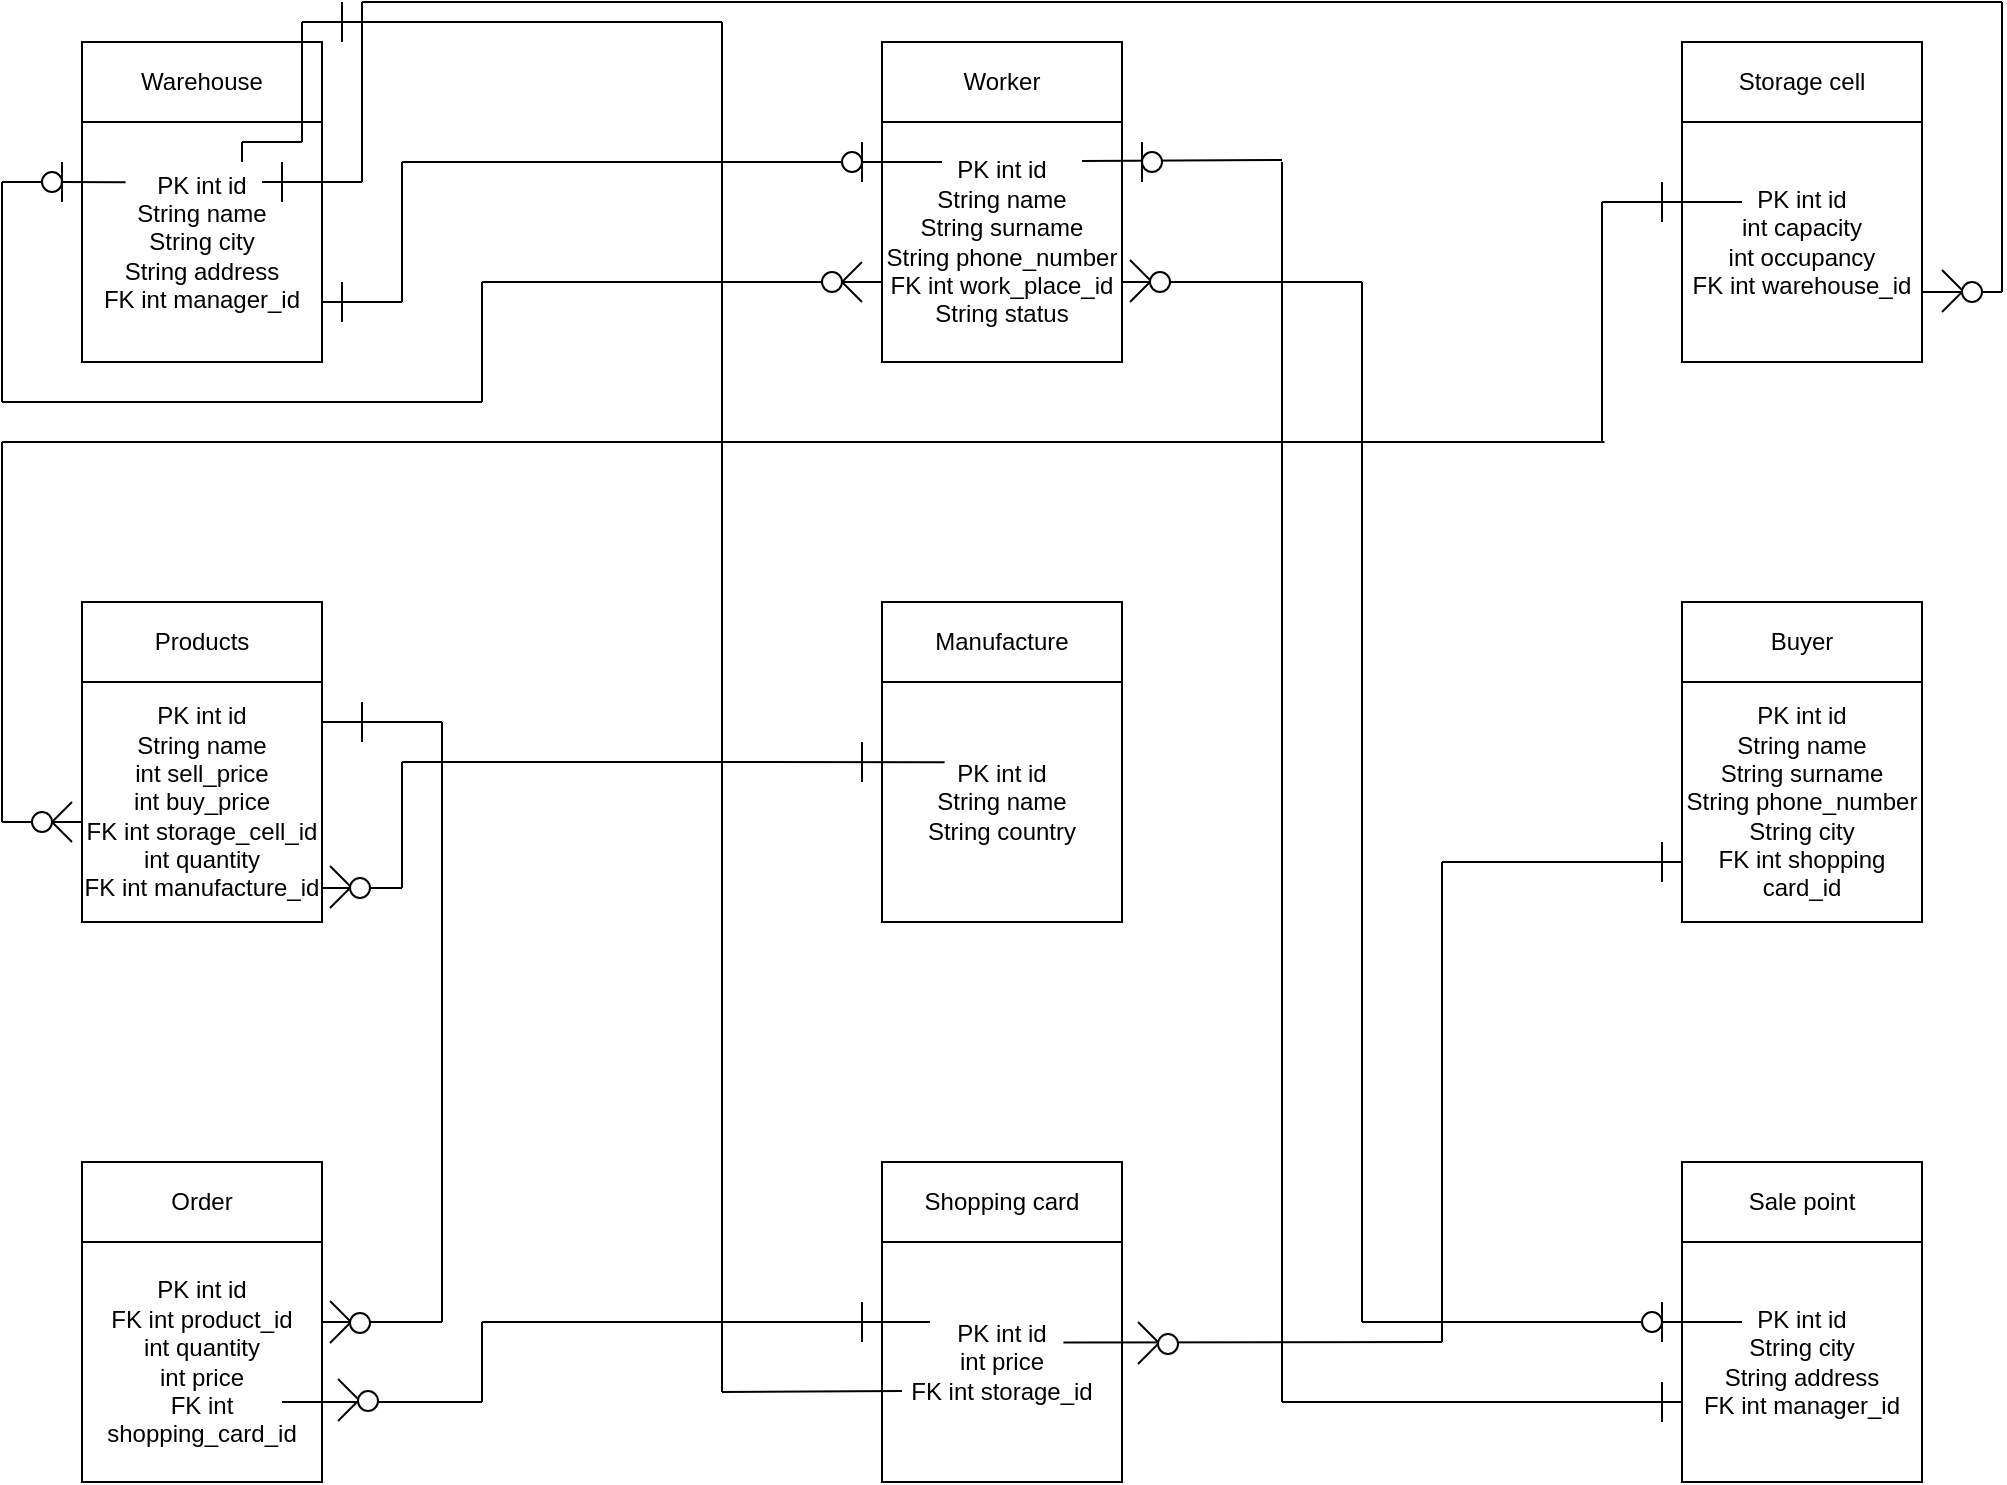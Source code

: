 <mxfile version="27.0.2">
  <diagram name="Страница — 1" id="G1mWfj3HWtl1cWuidy7B">
    <mxGraphModel dx="2209" dy="1365" grid="1" gridSize="10" guides="1" tooltips="1" connect="1" arrows="1" fold="1" page="1" pageScale="1" pageWidth="1169" pageHeight="827" math="0" shadow="0">
      <root>
        <mxCell id="0" />
        <mxCell id="1" parent="0" />
        <mxCell id="dT1AY3O0rSAX_KdIzqFm-9" value="Warehouse" style="rounded=0;whiteSpace=wrap;html=1;" vertex="1" parent="1">
          <mxGeometry x="120" y="40" width="120" height="40" as="geometry" />
        </mxCell>
        <mxCell id="dT1AY3O0rSAX_KdIzqFm-10" value="PK int id&lt;div&gt;String name&lt;/div&gt;&lt;div&gt;String city&lt;/div&gt;&lt;div&gt;String address&lt;/div&gt;&lt;div&gt;FK int manager_id&lt;/div&gt;" style="rounded=0;whiteSpace=wrap;html=1;" vertex="1" parent="1">
          <mxGeometry x="120" y="80" width="120" height="120" as="geometry" />
        </mxCell>
        <mxCell id="dT1AY3O0rSAX_KdIzqFm-11" value="Worker" style="rounded=0;whiteSpace=wrap;html=1;" vertex="1" parent="1">
          <mxGeometry x="520" y="40" width="120" height="40" as="geometry" />
        </mxCell>
        <mxCell id="dT1AY3O0rSAX_KdIzqFm-12" value="PK int id&lt;div&gt;String name&lt;/div&gt;&lt;div&gt;String surname&lt;/div&gt;&lt;div&gt;String phone_number&lt;/div&gt;&lt;div&gt;FK int work_place_id&lt;/div&gt;&lt;div&gt;String status&lt;/div&gt;" style="rounded=0;whiteSpace=wrap;html=1;" vertex="1" parent="1">
          <mxGeometry x="520" y="80" width="120" height="120" as="geometry" />
        </mxCell>
        <mxCell id="dT1AY3O0rSAX_KdIzqFm-13" value="Storage cell" style="rounded=0;whiteSpace=wrap;html=1;" vertex="1" parent="1">
          <mxGeometry x="920" y="40" width="120" height="40" as="geometry" />
        </mxCell>
        <mxCell id="dT1AY3O0rSAX_KdIzqFm-14" value="PK int id&lt;div&gt;int capacity&lt;/div&gt;&lt;div&gt;int occupancy&lt;/div&gt;&lt;div&gt;FK int warehouse_id&lt;/div&gt;" style="rounded=0;whiteSpace=wrap;html=1;" vertex="1" parent="1">
          <mxGeometry x="920" y="80" width="120" height="120" as="geometry" />
        </mxCell>
        <mxCell id="dT1AY3O0rSAX_KdIzqFm-15" value="Shopping card" style="rounded=0;whiteSpace=wrap;html=1;" vertex="1" parent="1">
          <mxGeometry x="520" y="600" width="120" height="40" as="geometry" />
        </mxCell>
        <mxCell id="dT1AY3O0rSAX_KdIzqFm-16" value="PK int id&lt;div&gt;int price&lt;/div&gt;&lt;div&gt;FK int storage_id&lt;/div&gt;" style="rounded=0;whiteSpace=wrap;html=1;" vertex="1" parent="1">
          <mxGeometry x="520" y="640" width="120" height="120" as="geometry" />
        </mxCell>
        <mxCell id="dT1AY3O0rSAX_KdIzqFm-17" value="Sale point" style="rounded=0;whiteSpace=wrap;html=1;" vertex="1" parent="1">
          <mxGeometry x="920" y="600" width="120" height="40" as="geometry" />
        </mxCell>
        <mxCell id="dT1AY3O0rSAX_KdIzqFm-18" value="PK int id&lt;div&gt;String city&lt;/div&gt;&lt;div&gt;String address&lt;/div&gt;&lt;div&gt;FK int manager_id&lt;/div&gt;" style="rounded=0;whiteSpace=wrap;html=1;" vertex="1" parent="1">
          <mxGeometry x="920" y="640" width="120" height="120" as="geometry" />
        </mxCell>
        <mxCell id="dT1AY3O0rSAX_KdIzqFm-19" value="Products" style="rounded=0;whiteSpace=wrap;html=1;" vertex="1" parent="1">
          <mxGeometry x="120" y="320" width="120" height="40" as="geometry" />
        </mxCell>
        <mxCell id="dT1AY3O0rSAX_KdIzqFm-20" value="PK int id&lt;div&gt;String name&lt;/div&gt;&lt;div&gt;int sell_price&lt;/div&gt;&lt;div&gt;int buy_price&lt;/div&gt;&lt;div&gt;FK int storage_cell_id&lt;/div&gt;&lt;div&gt;int quantity&lt;/div&gt;&lt;div&gt;FK int manufacture_id&lt;/div&gt;" style="rounded=0;whiteSpace=wrap;html=1;" vertex="1" parent="1">
          <mxGeometry x="120" y="360" width="120" height="120" as="geometry" />
        </mxCell>
        <mxCell id="dT1AY3O0rSAX_KdIzqFm-21" value="Order" style="rounded=0;whiteSpace=wrap;html=1;" vertex="1" parent="1">
          <mxGeometry x="120" y="600" width="120" height="40" as="geometry" />
        </mxCell>
        <mxCell id="dT1AY3O0rSAX_KdIzqFm-22" value="PK int id&lt;div&gt;FK int product_id&lt;/div&gt;&lt;div&gt;int quantity&lt;/div&gt;&lt;div&gt;int price&lt;/div&gt;&lt;div&gt;FK int shopping_card_id&lt;/div&gt;" style="rounded=0;whiteSpace=wrap;html=1;" vertex="1" parent="1">
          <mxGeometry x="120" y="640" width="120" height="120" as="geometry" />
        </mxCell>
        <mxCell id="dT1AY3O0rSAX_KdIzqFm-23" value="Manufacture" style="rounded=0;whiteSpace=wrap;html=1;" vertex="1" parent="1">
          <mxGeometry x="520" y="320" width="120" height="40" as="geometry" />
        </mxCell>
        <mxCell id="dT1AY3O0rSAX_KdIzqFm-24" value="PK int id&lt;div&gt;String name&lt;/div&gt;&lt;div&gt;String country&lt;/div&gt;" style="rounded=0;whiteSpace=wrap;html=1;" vertex="1" parent="1">
          <mxGeometry x="520" y="360" width="120" height="120" as="geometry" />
        </mxCell>
        <mxCell id="dT1AY3O0rSAX_KdIzqFm-25" value="Buyer" style="rounded=0;whiteSpace=wrap;html=1;" vertex="1" parent="1">
          <mxGeometry x="920" y="320" width="120" height="40" as="geometry" />
        </mxCell>
        <mxCell id="dT1AY3O0rSAX_KdIzqFm-26" value="PK int id&lt;div&gt;String name&lt;/div&gt;&lt;div&gt;String surname&lt;/div&gt;&lt;div&gt;String phone_number&lt;/div&gt;&lt;div&gt;String city&lt;/div&gt;&lt;div&gt;FK int shopping card_id&lt;/div&gt;" style="rounded=0;whiteSpace=wrap;html=1;" vertex="1" parent="1">
          <mxGeometry x="920" y="360" width="120" height="120" as="geometry" />
        </mxCell>
        <mxCell id="dT1AY3O0rSAX_KdIzqFm-28" value="" style="endArrow=none;html=1;rounded=0;" edge="1" parent="1">
          <mxGeometry width="50" height="50" relative="1" as="geometry">
            <mxPoint x="240" y="170" as="sourcePoint" />
            <mxPoint x="280" y="170" as="targetPoint" />
          </mxGeometry>
        </mxCell>
        <mxCell id="dT1AY3O0rSAX_KdIzqFm-29" value="" style="endArrow=none;html=1;rounded=0;" edge="1" parent="1">
          <mxGeometry width="50" height="50" relative="1" as="geometry">
            <mxPoint x="280" y="170" as="sourcePoint" />
            <mxPoint x="280" y="100" as="targetPoint" />
          </mxGeometry>
        </mxCell>
        <mxCell id="dT1AY3O0rSAX_KdIzqFm-30" value="" style="endArrow=none;html=1;rounded=0;" edge="1" parent="1" source="dT1AY3O0rSAX_KdIzqFm-33">
          <mxGeometry width="50" height="50" relative="1" as="geometry">
            <mxPoint x="280" y="100" as="sourcePoint" />
            <mxPoint x="550" y="100" as="targetPoint" />
          </mxGeometry>
        </mxCell>
        <mxCell id="dT1AY3O0rSAX_KdIzqFm-31" value="" style="endArrow=none;html=1;rounded=0;" edge="1" parent="1">
          <mxGeometry width="50" height="50" relative="1" as="geometry">
            <mxPoint x="250" y="180" as="sourcePoint" />
            <mxPoint x="250" y="160" as="targetPoint" />
          </mxGeometry>
        </mxCell>
        <mxCell id="dT1AY3O0rSAX_KdIzqFm-32" value="" style="endArrow=none;html=1;rounded=0;" edge="1" parent="1">
          <mxGeometry width="50" height="50" relative="1" as="geometry">
            <mxPoint x="510" y="110" as="sourcePoint" />
            <mxPoint x="510" y="90" as="targetPoint" />
          </mxGeometry>
        </mxCell>
        <mxCell id="dT1AY3O0rSAX_KdIzqFm-34" value="" style="endArrow=none;html=1;rounded=0;" edge="1" parent="1" target="dT1AY3O0rSAX_KdIzqFm-33">
          <mxGeometry width="50" height="50" relative="1" as="geometry">
            <mxPoint x="280" y="100" as="sourcePoint" />
            <mxPoint x="550" y="100" as="targetPoint" />
          </mxGeometry>
        </mxCell>
        <mxCell id="dT1AY3O0rSAX_KdIzqFm-33" value="" style="ellipse;whiteSpace=wrap;html=1;aspect=fixed;" vertex="1" parent="1">
          <mxGeometry x="500" y="95" width="10" height="10" as="geometry" />
        </mxCell>
        <mxCell id="dT1AY3O0rSAX_KdIzqFm-35" value="" style="endArrow=none;html=1;rounded=0;" edge="1" parent="1">
          <mxGeometry width="50" height="50" relative="1" as="geometry">
            <mxPoint x="720" y="720" as="sourcePoint" />
            <mxPoint x="920" y="720" as="targetPoint" />
          </mxGeometry>
        </mxCell>
        <mxCell id="dT1AY3O0rSAX_KdIzqFm-36" value="" style="endArrow=none;html=1;rounded=0;" edge="1" parent="1">
          <mxGeometry width="50" height="50" relative="1" as="geometry">
            <mxPoint x="720" y="720" as="sourcePoint" />
            <mxPoint x="720" y="100" as="targetPoint" />
          </mxGeometry>
        </mxCell>
        <mxCell id="dT1AY3O0rSAX_KdIzqFm-37" value="" style="endArrow=none;html=1;rounded=0;" edge="1" parent="1">
          <mxGeometry width="50" height="50" relative="1" as="geometry">
            <mxPoint x="620" y="99.44" as="sourcePoint" />
            <mxPoint x="720" y="99" as="targetPoint" />
          </mxGeometry>
        </mxCell>
        <mxCell id="dT1AY3O0rSAX_KdIzqFm-40" value="" style="endArrow=none;html=1;rounded=0;" edge="1" parent="1">
          <mxGeometry width="50" height="50" relative="1" as="geometry">
            <mxPoint x="650" y="110" as="sourcePoint" />
            <mxPoint x="650" y="90" as="targetPoint" />
          </mxGeometry>
        </mxCell>
        <mxCell id="dT1AY3O0rSAX_KdIzqFm-41" value="" style="ellipse;whiteSpace=wrap;html=1;aspect=fixed;" vertex="1" parent="1">
          <mxGeometry x="650" y="95" width="10" height="10" as="geometry" />
        </mxCell>
        <mxCell id="dT1AY3O0rSAX_KdIzqFm-42" value="" style="endArrow=none;html=1;rounded=0;" edge="1" parent="1">
          <mxGeometry width="50" height="50" relative="1" as="geometry">
            <mxPoint x="910" y="730" as="sourcePoint" />
            <mxPoint x="910" y="710" as="targetPoint" />
          </mxGeometry>
        </mxCell>
        <mxCell id="dT1AY3O0rSAX_KdIzqFm-43" value="" style="endArrow=none;html=1;rounded=0;" edge="1" parent="1" source="dT1AY3O0rSAX_KdIzqFm-51">
          <mxGeometry width="50" height="50" relative="1" as="geometry">
            <mxPoint x="1040" y="165" as="sourcePoint" />
            <mxPoint x="1080" y="165" as="targetPoint" />
          </mxGeometry>
        </mxCell>
        <mxCell id="dT1AY3O0rSAX_KdIzqFm-44" value="" style="endArrow=none;html=1;rounded=0;" edge="1" parent="1">
          <mxGeometry width="50" height="50" relative="1" as="geometry">
            <mxPoint x="1080" y="165" as="sourcePoint" />
            <mxPoint x="1080" y="20" as="targetPoint" />
          </mxGeometry>
        </mxCell>
        <mxCell id="dT1AY3O0rSAX_KdIzqFm-45" value="" style="endArrow=none;html=1;rounded=0;" edge="1" parent="1">
          <mxGeometry width="50" height="50" relative="1" as="geometry">
            <mxPoint x="260" y="20" as="sourcePoint" />
            <mxPoint x="1080" y="20" as="targetPoint" />
          </mxGeometry>
        </mxCell>
        <mxCell id="dT1AY3O0rSAX_KdIzqFm-46" value="" style="endArrow=none;html=1;rounded=0;" edge="1" parent="1">
          <mxGeometry width="50" height="50" relative="1" as="geometry">
            <mxPoint x="260" y="110" as="sourcePoint" />
            <mxPoint x="260" y="20" as="targetPoint" />
          </mxGeometry>
        </mxCell>
        <mxCell id="dT1AY3O0rSAX_KdIzqFm-47" value="" style="endArrow=none;html=1;rounded=0;" edge="1" parent="1">
          <mxGeometry width="50" height="50" relative="1" as="geometry">
            <mxPoint x="260" y="110" as="sourcePoint" />
            <mxPoint x="210" y="110" as="targetPoint" />
          </mxGeometry>
        </mxCell>
        <mxCell id="dT1AY3O0rSAX_KdIzqFm-48" value="" style="endArrow=none;html=1;rounded=0;" edge="1" parent="1">
          <mxGeometry width="50" height="50" relative="1" as="geometry">
            <mxPoint x="220" y="120" as="sourcePoint" />
            <mxPoint x="220" y="100" as="targetPoint" />
          </mxGeometry>
        </mxCell>
        <mxCell id="dT1AY3O0rSAX_KdIzqFm-49" value="" style="endArrow=none;html=1;rounded=0;" edge="1" parent="1">
          <mxGeometry width="50" height="50" relative="1" as="geometry">
            <mxPoint x="1050" y="175" as="sourcePoint" />
            <mxPoint x="1060" y="165" as="targetPoint" />
          </mxGeometry>
        </mxCell>
        <mxCell id="dT1AY3O0rSAX_KdIzqFm-50" value="" style="endArrow=none;html=1;rounded=0;" edge="1" parent="1">
          <mxGeometry width="50" height="50" relative="1" as="geometry">
            <mxPoint x="1060" y="164" as="sourcePoint" />
            <mxPoint x="1050" y="154" as="targetPoint" />
          </mxGeometry>
        </mxCell>
        <mxCell id="dT1AY3O0rSAX_KdIzqFm-52" value="" style="endArrow=none;html=1;rounded=0;" edge="1" parent="1" target="dT1AY3O0rSAX_KdIzqFm-51">
          <mxGeometry width="50" height="50" relative="1" as="geometry">
            <mxPoint x="1040" y="165" as="sourcePoint" />
            <mxPoint x="1080" y="165" as="targetPoint" />
          </mxGeometry>
        </mxCell>
        <mxCell id="dT1AY3O0rSAX_KdIzqFm-51" value="" style="ellipse;whiteSpace=wrap;html=1;aspect=fixed;" vertex="1" parent="1">
          <mxGeometry x="1060" y="160" width="10" height="10" as="geometry" />
        </mxCell>
        <mxCell id="dT1AY3O0rSAX_KdIzqFm-53" value="" style="endArrow=none;html=1;rounded=0;" edge="1" parent="1">
          <mxGeometry width="50" height="50" relative="1" as="geometry">
            <mxPoint x="320" y="160" as="sourcePoint" />
            <mxPoint x="520" y="160" as="targetPoint" />
          </mxGeometry>
        </mxCell>
        <mxCell id="dT1AY3O0rSAX_KdIzqFm-54" value="" style="endArrow=none;html=1;rounded=0;" edge="1" parent="1">
          <mxGeometry width="50" height="50" relative="1" as="geometry">
            <mxPoint x="320" y="220" as="sourcePoint" />
            <mxPoint x="320" y="160" as="targetPoint" />
          </mxGeometry>
        </mxCell>
        <mxCell id="dT1AY3O0rSAX_KdIzqFm-55" value="" style="endArrow=none;html=1;rounded=0;" edge="1" parent="1">
          <mxGeometry width="50" height="50" relative="1" as="geometry">
            <mxPoint x="80" y="220" as="sourcePoint" />
            <mxPoint x="320" y="220" as="targetPoint" />
          </mxGeometry>
        </mxCell>
        <mxCell id="dT1AY3O0rSAX_KdIzqFm-56" value="" style="endArrow=none;html=1;rounded=0;" edge="1" parent="1">
          <mxGeometry width="50" height="50" relative="1" as="geometry">
            <mxPoint x="80" y="220" as="sourcePoint" />
            <mxPoint x="80" y="110" as="targetPoint" />
          </mxGeometry>
        </mxCell>
        <mxCell id="dT1AY3O0rSAX_KdIzqFm-57" value="" style="endArrow=none;html=1;rounded=0;entryX=0.015;entryY=0.293;entryDx=0;entryDy=0;entryPerimeter=0;" edge="1" parent="1" source="dT1AY3O0rSAX_KdIzqFm-59">
          <mxGeometry width="50" height="50" relative="1" as="geometry">
            <mxPoint x="80" y="110" as="sourcePoint" />
            <mxPoint x="141.8" y="110.16" as="targetPoint" />
          </mxGeometry>
        </mxCell>
        <mxCell id="dT1AY3O0rSAX_KdIzqFm-58" value="" style="endArrow=none;html=1;rounded=0;" edge="1" parent="1">
          <mxGeometry width="50" height="50" relative="1" as="geometry">
            <mxPoint x="110" y="120" as="sourcePoint" />
            <mxPoint x="110" y="100" as="targetPoint" />
          </mxGeometry>
        </mxCell>
        <mxCell id="dT1AY3O0rSAX_KdIzqFm-60" value="" style="endArrow=none;html=1;rounded=0;" edge="1" parent="1" target="dT1AY3O0rSAX_KdIzqFm-59">
          <mxGeometry width="50" height="50" relative="1" as="geometry">
            <mxPoint x="80" y="110" as="sourcePoint" />
            <mxPoint x="120" y="110" as="targetPoint" />
          </mxGeometry>
        </mxCell>
        <mxCell id="dT1AY3O0rSAX_KdIzqFm-59" value="" style="ellipse;whiteSpace=wrap;html=1;aspect=fixed;" vertex="1" parent="1">
          <mxGeometry x="100" y="105" width="10" height="10" as="geometry" />
        </mxCell>
        <mxCell id="dT1AY3O0rSAX_KdIzqFm-61" value="" style="ellipse;whiteSpace=wrap;html=1;aspect=fixed;" vertex="1" parent="1">
          <mxGeometry x="490" y="155" width="10" height="10" as="geometry" />
        </mxCell>
        <mxCell id="dT1AY3O0rSAX_KdIzqFm-62" value="" style="endArrow=none;html=1;rounded=0;exitX=1;exitY=0.5;exitDx=0;exitDy=0;" edge="1" parent="1" source="dT1AY3O0rSAX_KdIzqFm-61">
          <mxGeometry width="50" height="50" relative="1" as="geometry">
            <mxPoint x="460" y="200" as="sourcePoint" />
            <mxPoint x="510" y="150" as="targetPoint" />
          </mxGeometry>
        </mxCell>
        <mxCell id="dT1AY3O0rSAX_KdIzqFm-63" value="" style="endArrow=none;html=1;rounded=0;" edge="1" parent="1">
          <mxGeometry width="50" height="50" relative="1" as="geometry">
            <mxPoint x="510" y="170" as="sourcePoint" />
            <mxPoint x="500" y="160" as="targetPoint" />
          </mxGeometry>
        </mxCell>
        <mxCell id="dT1AY3O0rSAX_KdIzqFm-64" value="" style="endArrow=none;html=1;rounded=0;" edge="1" parent="1">
          <mxGeometry width="50" height="50" relative="1" as="geometry">
            <mxPoint x="640" y="160" as="sourcePoint" />
            <mxPoint x="760" y="160" as="targetPoint" />
          </mxGeometry>
        </mxCell>
        <mxCell id="dT1AY3O0rSAX_KdIzqFm-65" value="" style="endArrow=none;html=1;rounded=0;" edge="1" parent="1">
          <mxGeometry width="50" height="50" relative="1" as="geometry">
            <mxPoint x="760" y="160" as="sourcePoint" />
            <mxPoint x="760" y="680" as="targetPoint" />
          </mxGeometry>
        </mxCell>
        <mxCell id="dT1AY3O0rSAX_KdIzqFm-66" value="" style="endArrow=none;html=1;rounded=0;" edge="1" parent="1">
          <mxGeometry width="50" height="50" relative="1" as="geometry">
            <mxPoint x="760" y="680" as="sourcePoint" />
            <mxPoint x="950" y="680" as="targetPoint" />
          </mxGeometry>
        </mxCell>
        <mxCell id="dT1AY3O0rSAX_KdIzqFm-67" value="" style="endArrow=none;html=1;rounded=0;" edge="1" parent="1">
          <mxGeometry width="50" height="50" relative="1" as="geometry">
            <mxPoint x="644" y="170" as="sourcePoint" />
            <mxPoint x="654" y="160" as="targetPoint" />
          </mxGeometry>
        </mxCell>
        <mxCell id="dT1AY3O0rSAX_KdIzqFm-68" value="" style="endArrow=none;html=1;rounded=0;" edge="1" parent="1">
          <mxGeometry width="50" height="50" relative="1" as="geometry">
            <mxPoint x="654" y="159" as="sourcePoint" />
            <mxPoint x="644" y="149" as="targetPoint" />
          </mxGeometry>
        </mxCell>
        <mxCell id="dT1AY3O0rSAX_KdIzqFm-69" value="" style="ellipse;whiteSpace=wrap;html=1;aspect=fixed;" vertex="1" parent="1">
          <mxGeometry x="654" y="155" width="10" height="10" as="geometry" />
        </mxCell>
        <mxCell id="dT1AY3O0rSAX_KdIzqFm-70" value="" style="ellipse;whiteSpace=wrap;html=1;aspect=fixed;" vertex="1" parent="1">
          <mxGeometry x="900" y="675" width="10" height="10" as="geometry" />
        </mxCell>
        <mxCell id="dT1AY3O0rSAX_KdIzqFm-71" value="" style="endArrow=none;html=1;rounded=0;" edge="1" parent="1">
          <mxGeometry width="50" height="50" relative="1" as="geometry">
            <mxPoint x="910" y="690" as="sourcePoint" />
            <mxPoint x="910" y="670" as="targetPoint" />
          </mxGeometry>
        </mxCell>
        <mxCell id="dT1AY3O0rSAX_KdIzqFm-72" value="" style="endArrow=none;html=1;rounded=0;" edge="1" parent="1">
          <mxGeometry width="50" height="50" relative="1" as="geometry">
            <mxPoint x="80" y="430" as="sourcePoint" />
            <mxPoint x="120" y="430" as="targetPoint" />
          </mxGeometry>
        </mxCell>
        <mxCell id="dT1AY3O0rSAX_KdIzqFm-73" value="" style="endArrow=none;html=1;rounded=0;" edge="1" parent="1">
          <mxGeometry width="50" height="50" relative="1" as="geometry">
            <mxPoint x="80" y="240" as="sourcePoint" />
            <mxPoint x="80" y="430" as="targetPoint" />
          </mxGeometry>
        </mxCell>
        <mxCell id="dT1AY3O0rSAX_KdIzqFm-75" value="" style="endArrow=none;html=1;rounded=0;" edge="1" parent="1">
          <mxGeometry width="50" height="50" relative="1" as="geometry">
            <mxPoint x="80" y="240" as="sourcePoint" />
            <mxPoint x="881.25" y="240" as="targetPoint" />
          </mxGeometry>
        </mxCell>
        <mxCell id="dT1AY3O0rSAX_KdIzqFm-76" value="" style="endArrow=none;html=1;rounded=0;" edge="1" parent="1">
          <mxGeometry width="50" height="50" relative="1" as="geometry">
            <mxPoint x="880" y="240" as="sourcePoint" />
            <mxPoint x="880" y="120" as="targetPoint" />
          </mxGeometry>
        </mxCell>
        <mxCell id="dT1AY3O0rSAX_KdIzqFm-77" value="" style="endArrow=none;html=1;rounded=0;" edge="1" parent="1">
          <mxGeometry width="50" height="50" relative="1" as="geometry">
            <mxPoint x="950" y="120" as="sourcePoint" />
            <mxPoint x="880" y="120" as="targetPoint" />
          </mxGeometry>
        </mxCell>
        <mxCell id="dT1AY3O0rSAX_KdIzqFm-78" value="" style="endArrow=none;html=1;rounded=0;" edge="1" parent="1">
          <mxGeometry width="50" height="50" relative="1" as="geometry">
            <mxPoint x="910" y="130" as="sourcePoint" />
            <mxPoint x="910" y="110" as="targetPoint" />
          </mxGeometry>
        </mxCell>
        <mxCell id="dT1AY3O0rSAX_KdIzqFm-82" value="" style="ellipse;whiteSpace=wrap;html=1;aspect=fixed;" vertex="1" parent="1">
          <mxGeometry x="95" y="425" width="10" height="10" as="geometry" />
        </mxCell>
        <mxCell id="dT1AY3O0rSAX_KdIzqFm-83" value="" style="endArrow=none;html=1;rounded=0;exitX=1;exitY=0.5;exitDx=0;exitDy=0;" edge="1" parent="1" source="dT1AY3O0rSAX_KdIzqFm-82">
          <mxGeometry width="50" height="50" relative="1" as="geometry">
            <mxPoint x="65" y="470" as="sourcePoint" />
            <mxPoint x="115" y="420" as="targetPoint" />
          </mxGeometry>
        </mxCell>
        <mxCell id="dT1AY3O0rSAX_KdIzqFm-84" value="" style="endArrow=none;html=1;rounded=0;" edge="1" parent="1">
          <mxGeometry width="50" height="50" relative="1" as="geometry">
            <mxPoint x="115" y="440" as="sourcePoint" />
            <mxPoint x="105" y="430" as="targetPoint" />
          </mxGeometry>
        </mxCell>
        <mxCell id="dT1AY3O0rSAX_KdIzqFm-97" value="" style="endArrow=none;html=1;rounded=0;" edge="1" parent="1">
          <mxGeometry width="50" height="50" relative="1" as="geometry">
            <mxPoint x="240" y="463" as="sourcePoint" />
            <mxPoint x="280" y="463" as="targetPoint" />
          </mxGeometry>
        </mxCell>
        <mxCell id="dT1AY3O0rSAX_KdIzqFm-98" value="" style="endArrow=none;html=1;rounded=0;" edge="1" parent="1">
          <mxGeometry width="50" height="50" relative="1" as="geometry">
            <mxPoint x="244" y="473" as="sourcePoint" />
            <mxPoint x="254" y="463" as="targetPoint" />
          </mxGeometry>
        </mxCell>
        <mxCell id="dT1AY3O0rSAX_KdIzqFm-99" value="" style="endArrow=none;html=1;rounded=0;" edge="1" parent="1">
          <mxGeometry width="50" height="50" relative="1" as="geometry">
            <mxPoint x="254" y="462" as="sourcePoint" />
            <mxPoint x="244" y="452" as="targetPoint" />
          </mxGeometry>
        </mxCell>
        <mxCell id="dT1AY3O0rSAX_KdIzqFm-100" value="" style="ellipse;whiteSpace=wrap;html=1;aspect=fixed;" vertex="1" parent="1">
          <mxGeometry x="254" y="458" width="10" height="10" as="geometry" />
        </mxCell>
        <mxCell id="dT1AY3O0rSAX_KdIzqFm-101" value="" style="endArrow=none;html=1;rounded=0;" edge="1" parent="1">
          <mxGeometry width="50" height="50" relative="1" as="geometry">
            <mxPoint x="280" y="463" as="sourcePoint" />
            <mxPoint x="280" y="400" as="targetPoint" />
          </mxGeometry>
        </mxCell>
        <mxCell id="dT1AY3O0rSAX_KdIzqFm-102" value="" style="endArrow=none;html=1;rounded=0;entryX=0.011;entryY=0.334;entryDx=0;entryDy=0;entryPerimeter=0;" edge="1" parent="1">
          <mxGeometry width="50" height="50" relative="1" as="geometry">
            <mxPoint x="280" y="400" as="sourcePoint" />
            <mxPoint x="551.32" y="400.08" as="targetPoint" />
          </mxGeometry>
        </mxCell>
        <mxCell id="dT1AY3O0rSAX_KdIzqFm-103" value="" style="endArrow=none;html=1;rounded=0;" edge="1" parent="1">
          <mxGeometry width="50" height="50" relative="1" as="geometry">
            <mxPoint x="510" y="410" as="sourcePoint" />
            <mxPoint x="510" y="390" as="targetPoint" />
          </mxGeometry>
        </mxCell>
        <mxCell id="dT1AY3O0rSAX_KdIzqFm-104" value="" style="endArrow=none;html=1;rounded=0;" edge="1" parent="1">
          <mxGeometry width="50" height="50" relative="1" as="geometry">
            <mxPoint x="800" y="450" as="sourcePoint" />
            <mxPoint x="920" y="450" as="targetPoint" />
          </mxGeometry>
        </mxCell>
        <mxCell id="dT1AY3O0rSAX_KdIzqFm-105" value="" style="endArrow=none;html=1;rounded=0;" edge="1" parent="1">
          <mxGeometry width="50" height="50" relative="1" as="geometry">
            <mxPoint x="800" y="690" as="sourcePoint" />
            <mxPoint x="800" y="450" as="targetPoint" />
          </mxGeometry>
        </mxCell>
        <mxCell id="dT1AY3O0rSAX_KdIzqFm-106" value="" style="endArrow=none;html=1;rounded=0;exitX=1.006;exitY=0.419;exitDx=0;exitDy=0;exitPerimeter=0;" edge="1" parent="1">
          <mxGeometry width="50" height="50" relative="1" as="geometry">
            <mxPoint x="610.72" y="690.28" as="sourcePoint" />
            <mxPoint x="800" y="690" as="targetPoint" />
          </mxGeometry>
        </mxCell>
        <mxCell id="dT1AY3O0rSAX_KdIzqFm-107" value="" style="endArrow=none;html=1;rounded=0;" edge="1" parent="1">
          <mxGeometry width="50" height="50" relative="1" as="geometry">
            <mxPoint x="648" y="701" as="sourcePoint" />
            <mxPoint x="658" y="691" as="targetPoint" />
          </mxGeometry>
        </mxCell>
        <mxCell id="dT1AY3O0rSAX_KdIzqFm-108" value="" style="endArrow=none;html=1;rounded=0;" edge="1" parent="1">
          <mxGeometry width="50" height="50" relative="1" as="geometry">
            <mxPoint x="658" y="690" as="sourcePoint" />
            <mxPoint x="648" y="680" as="targetPoint" />
          </mxGeometry>
        </mxCell>
        <mxCell id="dT1AY3O0rSAX_KdIzqFm-109" value="" style="ellipse;whiteSpace=wrap;html=1;aspect=fixed;" vertex="1" parent="1">
          <mxGeometry x="658" y="686" width="10" height="10" as="geometry" />
        </mxCell>
        <mxCell id="dT1AY3O0rSAX_KdIzqFm-110" value="" style="endArrow=none;html=1;rounded=0;" edge="1" parent="1">
          <mxGeometry width="50" height="50" relative="1" as="geometry">
            <mxPoint x="910" y="460" as="sourcePoint" />
            <mxPoint x="910" y="440" as="targetPoint" />
          </mxGeometry>
        </mxCell>
        <mxCell id="dT1AY3O0rSAX_KdIzqFm-111" value="" style="endArrow=none;html=1;rounded=0;" edge="1" parent="1">
          <mxGeometry width="50" height="50" relative="1" as="geometry">
            <mxPoint x="240" y="680" as="sourcePoint" />
            <mxPoint x="300" y="680" as="targetPoint" />
          </mxGeometry>
        </mxCell>
        <mxCell id="dT1AY3O0rSAX_KdIzqFm-112" value="" style="endArrow=none;html=1;rounded=0;" edge="1" parent="1">
          <mxGeometry width="50" height="50" relative="1" as="geometry">
            <mxPoint x="240" y="380" as="sourcePoint" />
            <mxPoint x="300" y="380" as="targetPoint" />
          </mxGeometry>
        </mxCell>
        <mxCell id="dT1AY3O0rSAX_KdIzqFm-113" value="" style="endArrow=none;html=1;rounded=0;" edge="1" parent="1">
          <mxGeometry width="50" height="50" relative="1" as="geometry">
            <mxPoint x="300" y="680" as="sourcePoint" />
            <mxPoint x="300" y="380" as="targetPoint" />
          </mxGeometry>
        </mxCell>
        <mxCell id="dT1AY3O0rSAX_KdIzqFm-114" value="" style="endArrow=none;html=1;rounded=0;" edge="1" parent="1">
          <mxGeometry width="50" height="50" relative="1" as="geometry">
            <mxPoint x="260" y="390" as="sourcePoint" />
            <mxPoint x="260" y="370" as="targetPoint" />
          </mxGeometry>
        </mxCell>
        <mxCell id="dT1AY3O0rSAX_KdIzqFm-115" value="" style="endArrow=none;html=1;rounded=0;" edge="1" parent="1">
          <mxGeometry width="50" height="50" relative="1" as="geometry">
            <mxPoint x="244" y="690.5" as="sourcePoint" />
            <mxPoint x="254" y="680.5" as="targetPoint" />
          </mxGeometry>
        </mxCell>
        <mxCell id="dT1AY3O0rSAX_KdIzqFm-116" value="" style="endArrow=none;html=1;rounded=0;" edge="1" parent="1">
          <mxGeometry width="50" height="50" relative="1" as="geometry">
            <mxPoint x="254" y="679.5" as="sourcePoint" />
            <mxPoint x="244" y="669.5" as="targetPoint" />
          </mxGeometry>
        </mxCell>
        <mxCell id="dT1AY3O0rSAX_KdIzqFm-117" value="" style="ellipse;whiteSpace=wrap;html=1;aspect=fixed;" vertex="1" parent="1">
          <mxGeometry x="254" y="675.5" width="10" height="10" as="geometry" />
        </mxCell>
        <mxCell id="dT1AY3O0rSAX_KdIzqFm-118" value="" style="endArrow=none;html=1;rounded=0;" edge="1" parent="1">
          <mxGeometry width="50" height="50" relative="1" as="geometry">
            <mxPoint x="220" y="720" as="sourcePoint" />
            <mxPoint x="320" y="720" as="targetPoint" />
          </mxGeometry>
        </mxCell>
        <mxCell id="dT1AY3O0rSAX_KdIzqFm-119" value="" style="endArrow=none;html=1;rounded=0;" edge="1" parent="1">
          <mxGeometry width="50" height="50" relative="1" as="geometry">
            <mxPoint x="320" y="720" as="sourcePoint" />
            <mxPoint x="320" y="680" as="targetPoint" />
          </mxGeometry>
        </mxCell>
        <mxCell id="dT1AY3O0rSAX_KdIzqFm-120" value="" style="endArrow=none;html=1;rounded=0;" edge="1" parent="1">
          <mxGeometry width="50" height="50" relative="1" as="geometry">
            <mxPoint x="320" y="680" as="sourcePoint" />
            <mxPoint x="544" y="680" as="targetPoint" />
          </mxGeometry>
        </mxCell>
        <mxCell id="dT1AY3O0rSAX_KdIzqFm-121" value="" style="endArrow=none;html=1;rounded=0;" edge="1" parent="1">
          <mxGeometry width="50" height="50" relative="1" as="geometry">
            <mxPoint x="510" y="690" as="sourcePoint" />
            <mxPoint x="510" y="670" as="targetPoint" />
          </mxGeometry>
        </mxCell>
        <mxCell id="dT1AY3O0rSAX_KdIzqFm-122" value="" style="endArrow=none;html=1;rounded=0;" edge="1" parent="1">
          <mxGeometry width="50" height="50" relative="1" as="geometry">
            <mxPoint x="248" y="729.5" as="sourcePoint" />
            <mxPoint x="258" y="719.5" as="targetPoint" />
          </mxGeometry>
        </mxCell>
        <mxCell id="dT1AY3O0rSAX_KdIzqFm-123" value="" style="endArrow=none;html=1;rounded=0;" edge="1" parent="1">
          <mxGeometry width="50" height="50" relative="1" as="geometry">
            <mxPoint x="258" y="718.5" as="sourcePoint" />
            <mxPoint x="248" y="708.5" as="targetPoint" />
          </mxGeometry>
        </mxCell>
        <mxCell id="dT1AY3O0rSAX_KdIzqFm-124" value="" style="ellipse;whiteSpace=wrap;html=1;aspect=fixed;" vertex="1" parent="1">
          <mxGeometry x="258" y="714.5" width="10" height="10" as="geometry" />
        </mxCell>
        <mxCell id="dT1AY3O0rSAX_KdIzqFm-125" value="" style="endArrow=none;html=1;rounded=0;" edge="1" parent="1">
          <mxGeometry width="50" height="50" relative="1" as="geometry">
            <mxPoint x="440" y="715" as="sourcePoint" />
            <mxPoint x="530" y="714.5" as="targetPoint" />
          </mxGeometry>
        </mxCell>
        <mxCell id="dT1AY3O0rSAX_KdIzqFm-126" value="" style="endArrow=none;html=1;rounded=0;" edge="1" parent="1">
          <mxGeometry width="50" height="50" relative="1" as="geometry">
            <mxPoint x="440" y="715" as="sourcePoint" />
            <mxPoint x="440" y="30" as="targetPoint" />
          </mxGeometry>
        </mxCell>
        <mxCell id="dT1AY3O0rSAX_KdIzqFm-127" value="" style="endArrow=none;html=1;rounded=0;" edge="1" parent="1">
          <mxGeometry width="50" height="50" relative="1" as="geometry">
            <mxPoint x="230" y="30" as="sourcePoint" />
            <mxPoint x="440" y="30" as="targetPoint" />
          </mxGeometry>
        </mxCell>
        <mxCell id="dT1AY3O0rSAX_KdIzqFm-128" value="" style="endArrow=none;html=1;rounded=0;" edge="1" parent="1">
          <mxGeometry width="50" height="50" relative="1" as="geometry">
            <mxPoint x="250" y="40" as="sourcePoint" />
            <mxPoint x="250" y="20" as="targetPoint" />
          </mxGeometry>
        </mxCell>
        <mxCell id="dT1AY3O0rSAX_KdIzqFm-129" value="" style="endArrow=none;html=1;rounded=0;" edge="1" parent="1">
          <mxGeometry width="50" height="50" relative="1" as="geometry">
            <mxPoint x="230" y="90" as="sourcePoint" />
            <mxPoint x="230" y="30" as="targetPoint" />
          </mxGeometry>
        </mxCell>
        <mxCell id="dT1AY3O0rSAX_KdIzqFm-130" value="" style="endArrow=none;html=1;rounded=0;" edge="1" parent="1">
          <mxGeometry width="50" height="50" relative="1" as="geometry">
            <mxPoint x="230" y="90" as="sourcePoint" />
            <mxPoint x="200" y="90" as="targetPoint" />
          </mxGeometry>
        </mxCell>
        <mxCell id="dT1AY3O0rSAX_KdIzqFm-131" value="" style="endArrow=none;html=1;rounded=0;" edge="1" parent="1">
          <mxGeometry width="50" height="50" relative="1" as="geometry">
            <mxPoint x="200" y="100" as="sourcePoint" />
            <mxPoint x="200" y="90" as="targetPoint" />
          </mxGeometry>
        </mxCell>
      </root>
    </mxGraphModel>
  </diagram>
</mxfile>
